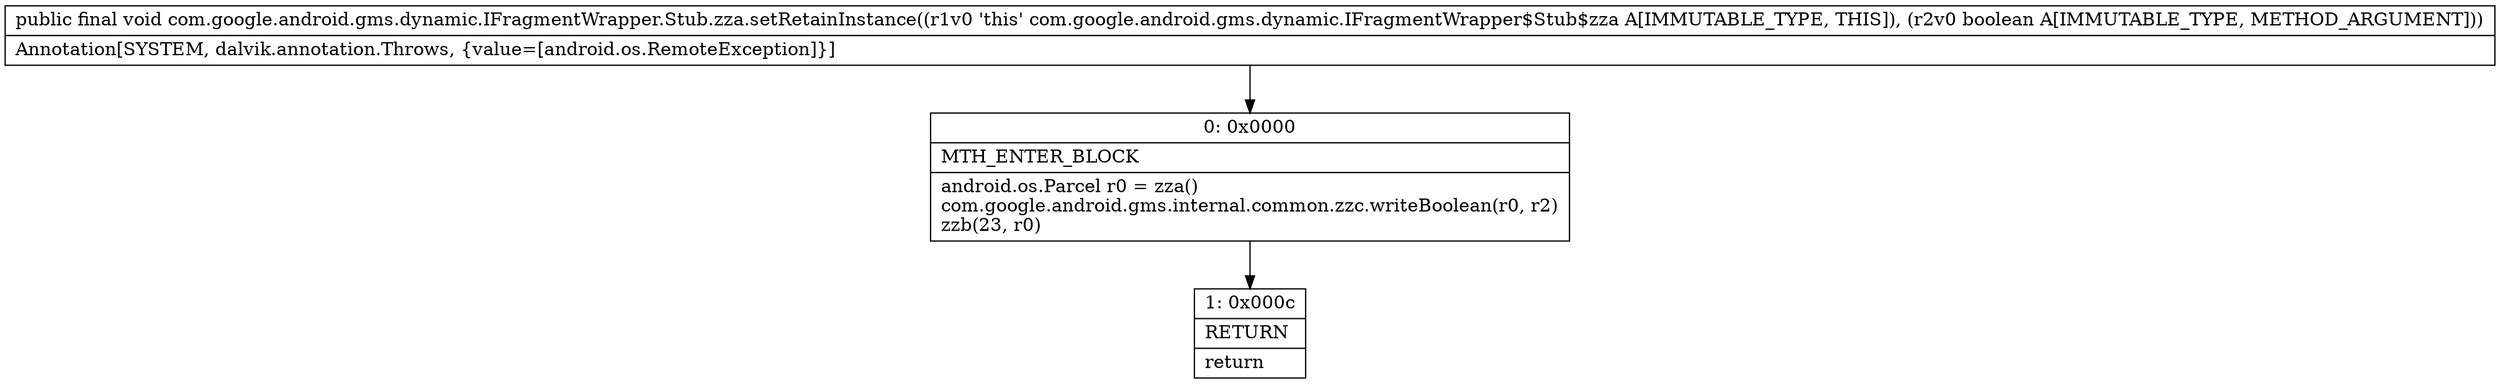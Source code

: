 digraph "CFG forcom.google.android.gms.dynamic.IFragmentWrapper.Stub.zza.setRetainInstance(Z)V" {
Node_0 [shape=record,label="{0\:\ 0x0000|MTH_ENTER_BLOCK\l|android.os.Parcel r0 = zza()\lcom.google.android.gms.internal.common.zzc.writeBoolean(r0, r2)\lzzb(23, r0)\l}"];
Node_1 [shape=record,label="{1\:\ 0x000c|RETURN\l|return\l}"];
MethodNode[shape=record,label="{public final void com.google.android.gms.dynamic.IFragmentWrapper.Stub.zza.setRetainInstance((r1v0 'this' com.google.android.gms.dynamic.IFragmentWrapper$Stub$zza A[IMMUTABLE_TYPE, THIS]), (r2v0 boolean A[IMMUTABLE_TYPE, METHOD_ARGUMENT]))  | Annotation[SYSTEM, dalvik.annotation.Throws, \{value=[android.os.RemoteException]\}]\l}"];
MethodNode -> Node_0;
Node_0 -> Node_1;
}

